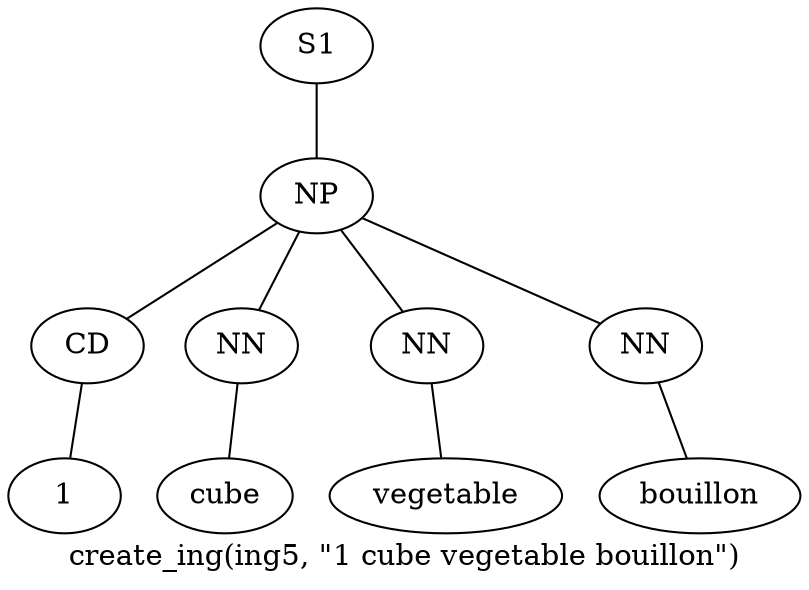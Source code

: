 graph SyntaxGraph {
	label = "create_ing(ing5, \"1 cube vegetable bouillon\")";
	Node0 [label="S1"];
	Node1 [label="NP"];
	Node2 [label="CD"];
	Node3 [label="1"];
	Node4 [label="NN"];
	Node5 [label="cube"];
	Node6 [label="NN"];
	Node7 [label="vegetable"];
	Node8 [label="NN"];
	Node9 [label="bouillon"];

	Node0 -- Node1;
	Node1 -- Node2;
	Node1 -- Node4;
	Node1 -- Node6;
	Node1 -- Node8;
	Node2 -- Node3;
	Node4 -- Node5;
	Node6 -- Node7;
	Node8 -- Node9;
}
